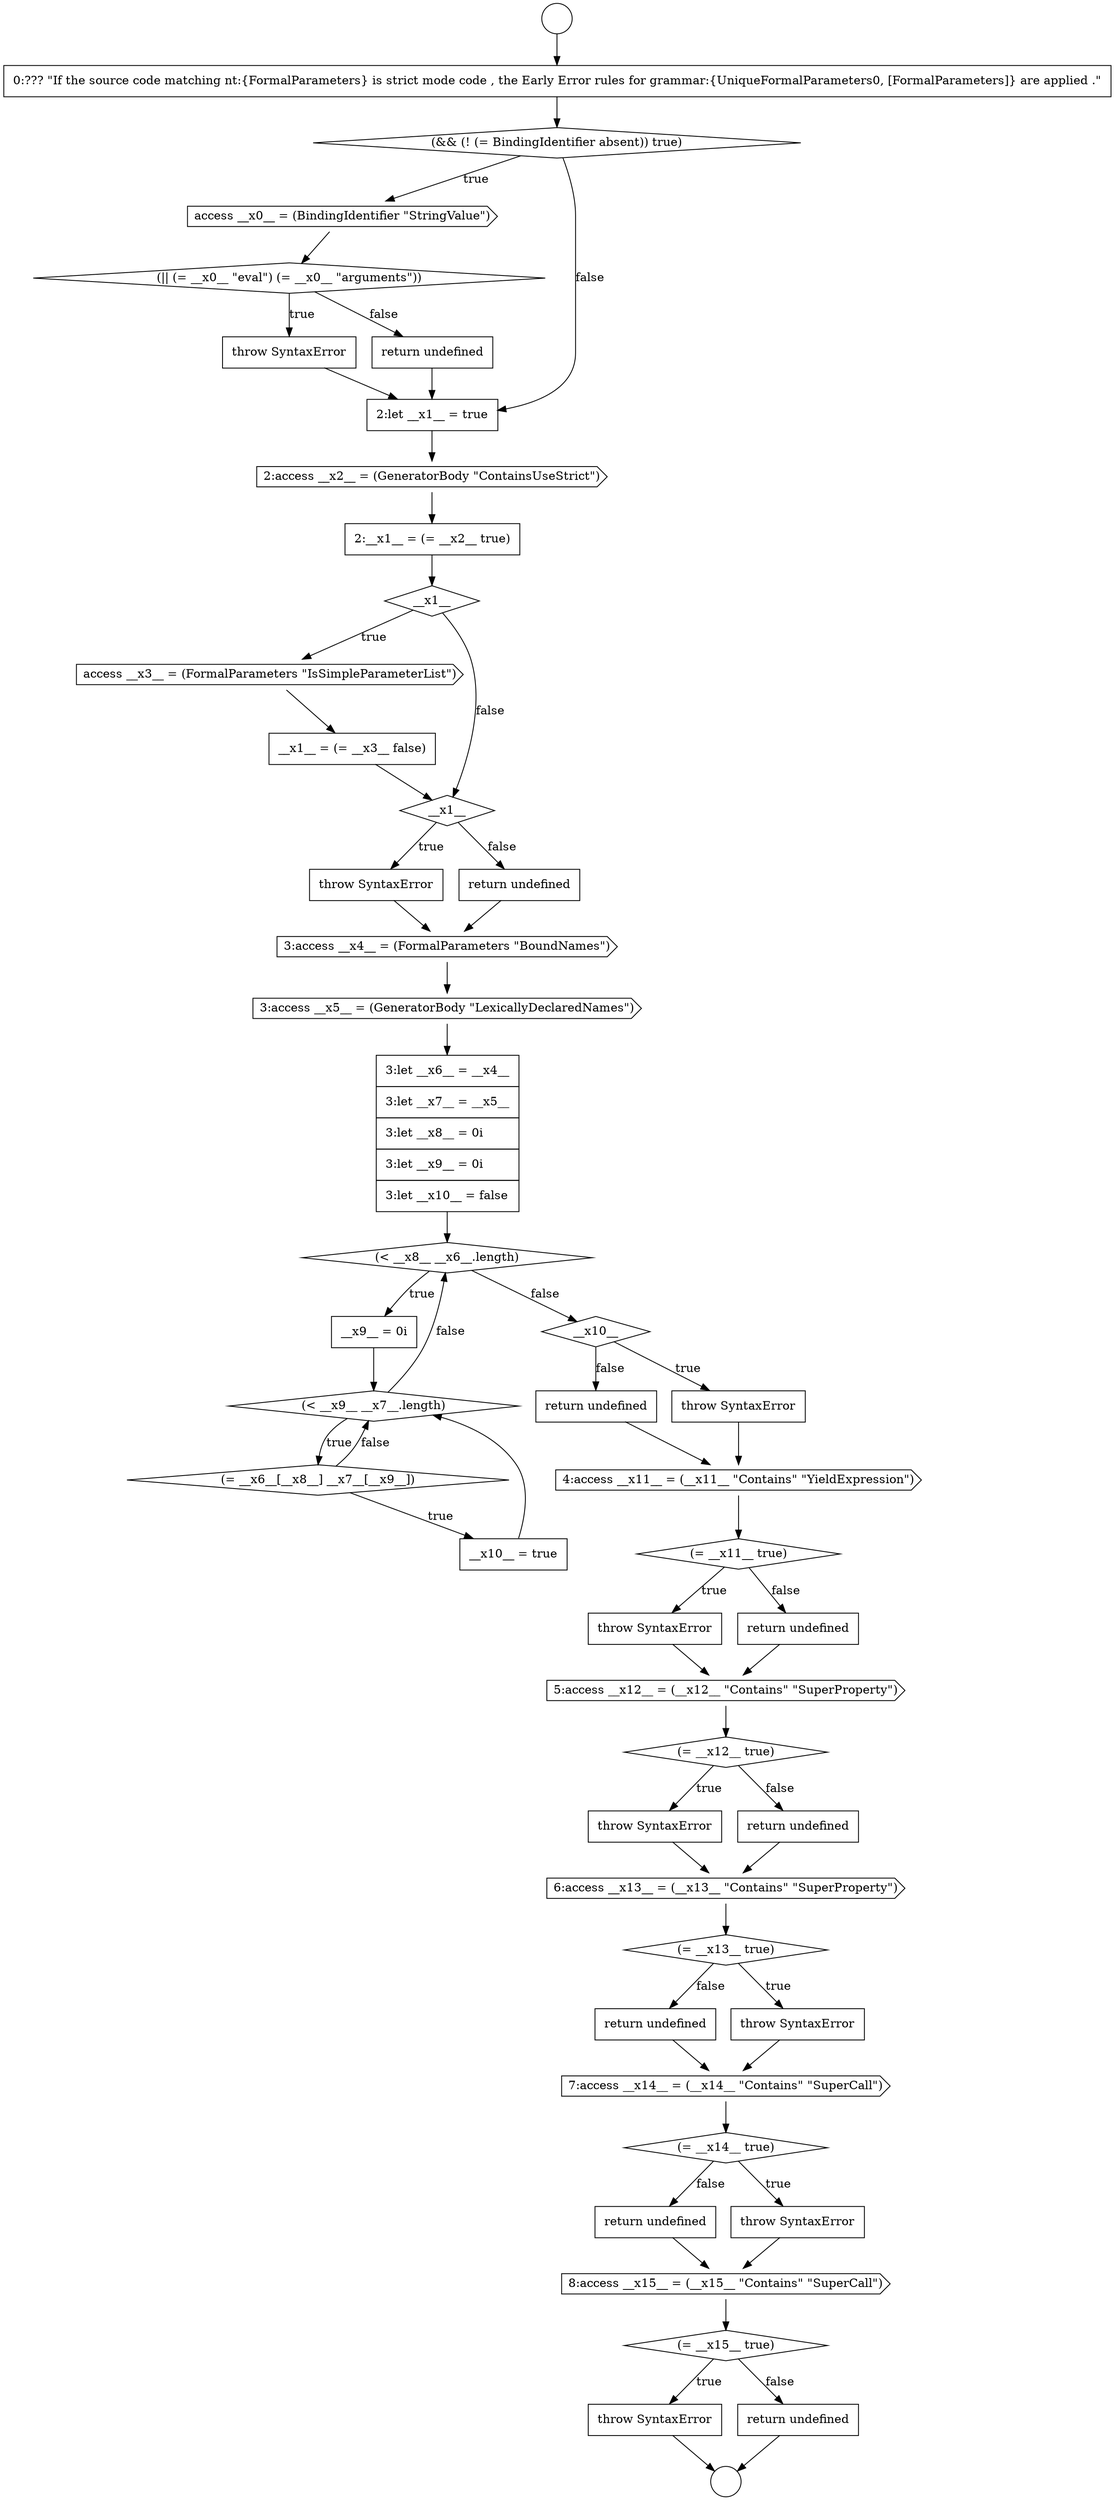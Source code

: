 digraph {
  node20541 [shape=cds, label=<<font color="black">3:access __x5__ = (GeneratorBody &quot;LexicallyDeclaredNames&quot;)</font>> color="black" fillcolor="white" style=filled]
  node20551 [shape=cds, label=<<font color="black">4:access __x11__ = (__x11__ &quot;Contains&quot; &quot;YieldExpression&quot;)</font>> color="black" fillcolor="white" style=filled]
  node20562 [shape=none, margin=0, label=<<font color="black">
    <table border="0" cellborder="1" cellspacing="0" cellpadding="10">
      <tr><td align="left">return undefined</td></tr>
    </table>
  </font>> color="black" fillcolor="white" style=filled]
  node20549 [shape=none, margin=0, label=<<font color="black">
    <table border="0" cellborder="1" cellspacing="0" cellpadding="10">
      <tr><td align="left">throw SyntaxError</td></tr>
    </table>
  </font>> color="black" fillcolor="white" style=filled]
  node20526 [shape=diamond, label=<<font color="black">(&amp;&amp; (! (= BindingIdentifier absent)) true)</font>> color="black" fillcolor="white" style=filled]
  node20543 [shape=diamond, label=<<font color="black">(&lt; __x8__ __x6__.length)</font>> color="black" fillcolor="white" style=filled]
  node20535 [shape=cds, label=<<font color="black">access __x3__ = (FormalParameters &quot;IsSimpleParameterList&quot;)</font>> color="black" fillcolor="white" style=filled]
  node20559 [shape=cds, label=<<font color="black">6:access __x13__ = (__x13__ &quot;Contains&quot; &quot;SuperProperty&quot;)</font>> color="black" fillcolor="white" style=filled]
  node20544 [shape=none, margin=0, label=<<font color="black">
    <table border="0" cellborder="1" cellspacing="0" cellpadding="10">
      <tr><td align="left">__x9__ = 0i</td></tr>
    </table>
  </font>> color="black" fillcolor="white" style=filled]
  node20527 [shape=cds, label=<<font color="black">access __x0__ = (BindingIdentifier &quot;StringValue&quot;)</font>> color="black" fillcolor="white" style=filled]
  node20534 [shape=diamond, label=<<font color="black">__x1__</font>> color="black" fillcolor="white" style=filled]
  node20566 [shape=none, margin=0, label=<<font color="black">
    <table border="0" cellborder="1" cellspacing="0" cellpadding="10">
      <tr><td align="left">return undefined</td></tr>
    </table>
  </font>> color="black" fillcolor="white" style=filled]
  node20537 [shape=diamond, label=<<font color="black">__x1__</font>> color="black" fillcolor="white" style=filled]
  node20524 [shape=circle label=" " color="black" fillcolor="white" style=filled]
  node20556 [shape=diamond, label=<<font color="black">(= __x12__ true)</font>> color="black" fillcolor="white" style=filled]
  node20569 [shape=none, margin=0, label=<<font color="black">
    <table border="0" cellborder="1" cellspacing="0" cellpadding="10">
      <tr><td align="left">throw SyntaxError</td></tr>
    </table>
  </font>> color="black" fillcolor="white" style=filled]
  node20547 [shape=none, margin=0, label=<<font color="black">
    <table border="0" cellborder="1" cellspacing="0" cellpadding="10">
      <tr><td align="left">__x10__ = true</td></tr>
    </table>
  </font>> color="black" fillcolor="white" style=filled]
  node20530 [shape=none, margin=0, label=<<font color="black">
    <table border="0" cellborder="1" cellspacing="0" cellpadding="10">
      <tr><td align="left">return undefined</td></tr>
    </table>
  </font>> color="black" fillcolor="white" style=filled]
  node20533 [shape=none, margin=0, label=<<font color="black">
    <table border="0" cellborder="1" cellspacing="0" cellpadding="10">
      <tr><td align="left">2:__x1__ = (= __x2__ true)</td></tr>
    </table>
  </font>> color="black" fillcolor="white" style=filled]
  node20528 [shape=diamond, label=<<font color="black">(|| (= __x0__ &quot;eval&quot;) (= __x0__ &quot;arguments&quot;))</font>> color="black" fillcolor="white" style=filled]
  node20560 [shape=diamond, label=<<font color="black">(= __x13__ true)</font>> color="black" fillcolor="white" style=filled]
  node20565 [shape=none, margin=0, label=<<font color="black">
    <table border="0" cellborder="1" cellspacing="0" cellpadding="10">
      <tr><td align="left">throw SyntaxError</td></tr>
    </table>
  </font>> color="black" fillcolor="white" style=filled]
  node20550 [shape=none, margin=0, label=<<font color="black">
    <table border="0" cellborder="1" cellspacing="0" cellpadding="10">
      <tr><td align="left">return undefined</td></tr>
    </table>
  </font>> color="black" fillcolor="white" style=filled]
  node20538 [shape=none, margin=0, label=<<font color="black">
    <table border="0" cellborder="1" cellspacing="0" cellpadding="10">
      <tr><td align="left">throw SyntaxError</td></tr>
    </table>
  </font>> color="black" fillcolor="white" style=filled]
  node20553 [shape=none, margin=0, label=<<font color="black">
    <table border="0" cellborder="1" cellspacing="0" cellpadding="10">
      <tr><td align="left">throw SyntaxError</td></tr>
    </table>
  </font>> color="black" fillcolor="white" style=filled]
  node20570 [shape=none, margin=0, label=<<font color="black">
    <table border="0" cellborder="1" cellspacing="0" cellpadding="10">
      <tr><td align="left">return undefined</td></tr>
    </table>
  </font>> color="black" fillcolor="white" style=filled]
  node20557 [shape=none, margin=0, label=<<font color="black">
    <table border="0" cellborder="1" cellspacing="0" cellpadding="10">
      <tr><td align="left">throw SyntaxError</td></tr>
    </table>
  </font>> color="black" fillcolor="white" style=filled]
  node20542 [shape=none, margin=0, label=<<font color="black">
    <table border="0" cellborder="1" cellspacing="0" cellpadding="10">
      <tr><td align="left">3:let __x6__ = __x4__</td></tr>
      <tr><td align="left">3:let __x7__ = __x5__</td></tr>
      <tr><td align="left">3:let __x8__ = 0i</td></tr>
      <tr><td align="left">3:let __x9__ = 0i</td></tr>
      <tr><td align="left">3:let __x10__ = false</td></tr>
    </table>
  </font>> color="black" fillcolor="white" style=filled]
  node20529 [shape=none, margin=0, label=<<font color="black">
    <table border="0" cellborder="1" cellspacing="0" cellpadding="10">
      <tr><td align="left">throw SyntaxError</td></tr>
    </table>
  </font>> color="black" fillcolor="white" style=filled]
  node20561 [shape=none, margin=0, label=<<font color="black">
    <table border="0" cellborder="1" cellspacing="0" cellpadding="10">
      <tr><td align="left">throw SyntaxError</td></tr>
    </table>
  </font>> color="black" fillcolor="white" style=filled]
  node20546 [shape=diamond, label=<<font color="black">(= __x6__[__x8__] __x7__[__x9__])</font>> color="black" fillcolor="white" style=filled]
  node20554 [shape=none, margin=0, label=<<font color="black">
    <table border="0" cellborder="1" cellspacing="0" cellpadding="10">
      <tr><td align="left">return undefined</td></tr>
    </table>
  </font>> color="black" fillcolor="white" style=filled]
  node20568 [shape=diamond, label=<<font color="black">(= __x15__ true)</font>> color="black" fillcolor="white" style=filled]
  node20539 [shape=none, margin=0, label=<<font color="black">
    <table border="0" cellborder="1" cellspacing="0" cellpadding="10">
      <tr><td align="left">return undefined</td></tr>
    </table>
  </font>> color="black" fillcolor="white" style=filled]
  node20525 [shape=none, margin=0, label=<<font color="black">
    <table border="0" cellborder="1" cellspacing="0" cellpadding="10">
      <tr><td align="left">0:??? &quot;If the source code matching nt:{FormalParameters} is strict mode code , the Early Error rules for grammar:{UniqueFormalParameters0, [FormalParameters]} are applied .&quot;</td></tr>
    </table>
  </font>> color="black" fillcolor="white" style=filled]
  node20558 [shape=none, margin=0, label=<<font color="black">
    <table border="0" cellborder="1" cellspacing="0" cellpadding="10">
      <tr><td align="left">return undefined</td></tr>
    </table>
  </font>> color="black" fillcolor="white" style=filled]
  node20536 [shape=none, margin=0, label=<<font color="black">
    <table border="0" cellborder="1" cellspacing="0" cellpadding="10">
      <tr><td align="left">__x1__ = (= __x3__ false)</td></tr>
    </table>
  </font>> color="black" fillcolor="white" style=filled]
  node20564 [shape=diamond, label=<<font color="black">(= __x14__ true)</font>> color="black" fillcolor="white" style=filled]
  node20545 [shape=diamond, label=<<font color="black">(&lt; __x9__ __x7__.length)</font>> color="black" fillcolor="white" style=filled]
  node20532 [shape=cds, label=<<font color="black">2:access __x2__ = (GeneratorBody &quot;ContainsUseStrict&quot;)</font>> color="black" fillcolor="white" style=filled]
  node20540 [shape=cds, label=<<font color="black">3:access __x4__ = (FormalParameters &quot;BoundNames&quot;)</font>> color="black" fillcolor="white" style=filled]
  node20555 [shape=cds, label=<<font color="black">5:access __x12__ = (__x12__ &quot;Contains&quot; &quot;SuperProperty&quot;)</font>> color="black" fillcolor="white" style=filled]
  node20523 [shape=circle label=" " color="black" fillcolor="white" style=filled]
  node20552 [shape=diamond, label=<<font color="black">(= __x11__ true)</font>> color="black" fillcolor="white" style=filled]
  node20567 [shape=cds, label=<<font color="black">8:access __x15__ = (__x15__ &quot;Contains&quot; &quot;SuperCall&quot;)</font>> color="black" fillcolor="white" style=filled]
  node20563 [shape=cds, label=<<font color="black">7:access __x14__ = (__x14__ &quot;Contains&quot; &quot;SuperCall&quot;)</font>> color="black" fillcolor="white" style=filled]
  node20548 [shape=diamond, label=<<font color="black">__x10__</font>> color="black" fillcolor="white" style=filled]
  node20531 [shape=none, margin=0, label=<<font color="black">
    <table border="0" cellborder="1" cellspacing="0" cellpadding="10">
      <tr><td align="left">2:let __x1__ = true</td></tr>
    </table>
  </font>> color="black" fillcolor="white" style=filled]
  node20530 -> node20531 [ color="black"]
  node20534 -> node20535 [label=<<font color="black">true</font>> color="black"]
  node20534 -> node20537 [label=<<font color="black">false</font>> color="black"]
  node20543 -> node20544 [label=<<font color="black">true</font>> color="black"]
  node20543 -> node20548 [label=<<font color="black">false</font>> color="black"]
  node20542 -> node20543 [ color="black"]
  node20554 -> node20555 [ color="black"]
  node20536 -> node20537 [ color="black"]
  node20557 -> node20559 [ color="black"]
  node20535 -> node20536 [ color="black"]
  node20560 -> node20561 [label=<<font color="black">true</font>> color="black"]
  node20560 -> node20562 [label=<<font color="black">false</font>> color="black"]
  node20527 -> node20528 [ color="black"]
  node20559 -> node20560 [ color="black"]
  node20563 -> node20564 [ color="black"]
  node20564 -> node20565 [label=<<font color="black">true</font>> color="black"]
  node20564 -> node20566 [label=<<font color="black">false</font>> color="black"]
  node20556 -> node20557 [label=<<font color="black">true</font>> color="black"]
  node20556 -> node20558 [label=<<font color="black">false</font>> color="black"]
  node20565 -> node20567 [ color="black"]
  node20562 -> node20563 [ color="black"]
  node20566 -> node20567 [ color="black"]
  node20539 -> node20540 [ color="black"]
  node20551 -> node20552 [ color="black"]
  node20567 -> node20568 [ color="black"]
  node20529 -> node20531 [ color="black"]
  node20570 -> node20524 [ color="black"]
  node20547 -> node20545 [ color="black"]
  node20545 -> node20546 [label=<<font color="black">true</font>> color="black"]
  node20545 -> node20543 [label=<<font color="black">false</font>> color="black"]
  node20552 -> node20553 [label=<<font color="black">true</font>> color="black"]
  node20552 -> node20554 [label=<<font color="black">false</font>> color="black"]
  node20548 -> node20549 [label=<<font color="black">true</font>> color="black"]
  node20548 -> node20550 [label=<<font color="black">false</font>> color="black"]
  node20528 -> node20529 [label=<<font color="black">true</font>> color="black"]
  node20528 -> node20530 [label=<<font color="black">false</font>> color="black"]
  node20549 -> node20551 [ color="black"]
  node20531 -> node20532 [ color="black"]
  node20540 -> node20541 [ color="black"]
  node20537 -> node20538 [label=<<font color="black">true</font>> color="black"]
  node20537 -> node20539 [label=<<font color="black">false</font>> color="black"]
  node20523 -> node20525 [ color="black"]
  node20544 -> node20545 [ color="black"]
  node20555 -> node20556 [ color="black"]
  node20532 -> node20533 [ color="black"]
  node20550 -> node20551 [ color="black"]
  node20526 -> node20527 [label=<<font color="black">true</font>> color="black"]
  node20526 -> node20531 [label=<<font color="black">false</font>> color="black"]
  node20533 -> node20534 [ color="black"]
  node20546 -> node20547 [label=<<font color="black">true</font>> color="black"]
  node20546 -> node20545 [label=<<font color="black">false</font>> color="black"]
  node20538 -> node20540 [ color="black"]
  node20541 -> node20542 [ color="black"]
  node20553 -> node20555 [ color="black"]
  node20568 -> node20569 [label=<<font color="black">true</font>> color="black"]
  node20568 -> node20570 [label=<<font color="black">false</font>> color="black"]
  node20525 -> node20526 [ color="black"]
  node20558 -> node20559 [ color="black"]
  node20561 -> node20563 [ color="black"]
  node20569 -> node20524 [ color="black"]
}
